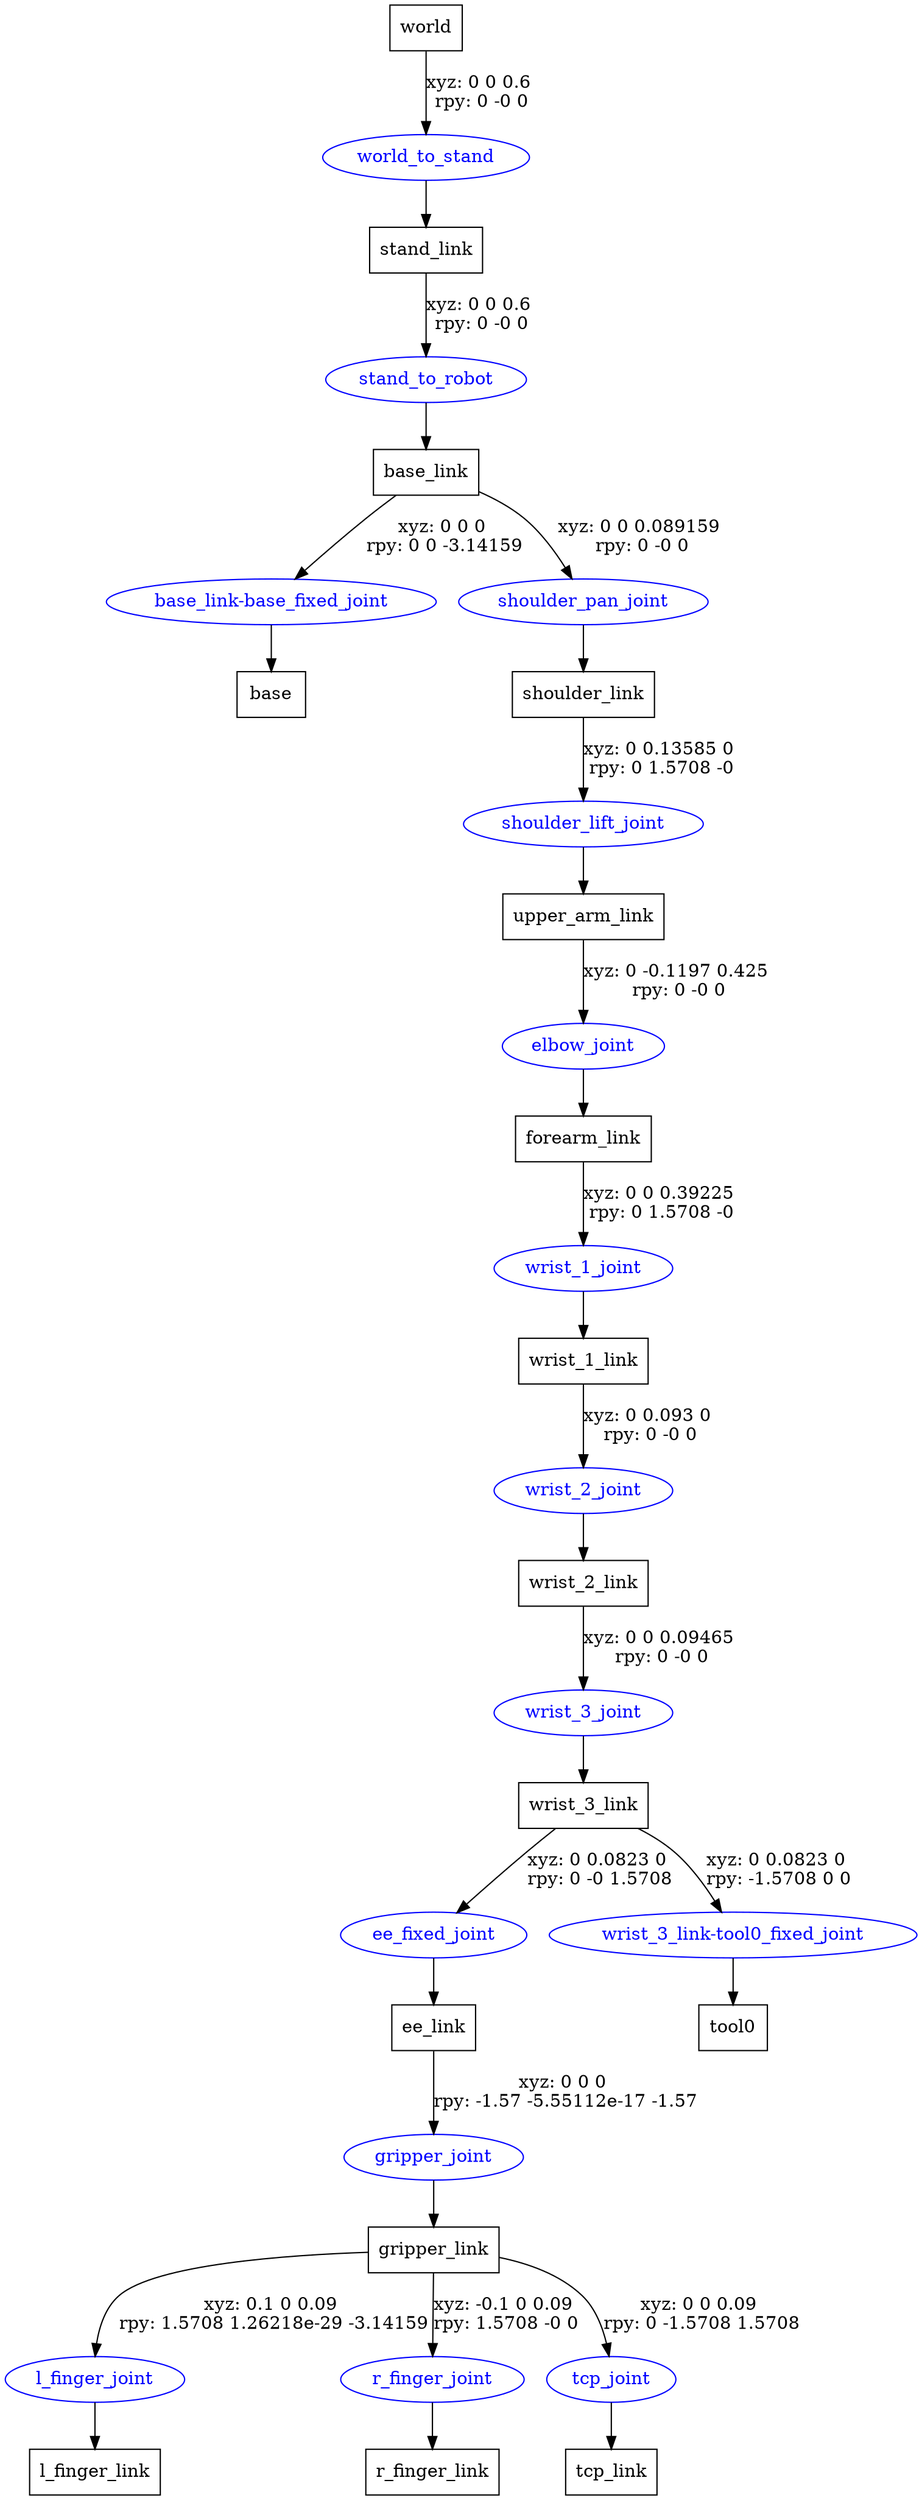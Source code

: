 digraph G {
node [shape=box];
"world" [label="world"];
"stand_link" [label="stand_link"];
"base_link" [label="base_link"];
"base" [label="base"];
"shoulder_link" [label="shoulder_link"];
"upper_arm_link" [label="upper_arm_link"];
"forearm_link" [label="forearm_link"];
"wrist_1_link" [label="wrist_1_link"];
"wrist_2_link" [label="wrist_2_link"];
"wrist_3_link" [label="wrist_3_link"];
"ee_link" [label="ee_link"];
"gripper_link" [label="gripper_link"];
"l_finger_link" [label="l_finger_link"];
"r_finger_link" [label="r_finger_link"];
"tcp_link" [label="tcp_link"];
"tool0" [label="tool0"];
node [shape=ellipse, color=blue, fontcolor=blue];
"world" -> "world_to_stand" [label="xyz: 0 0 0.6 \nrpy: 0 -0 0"]
"world_to_stand" -> "stand_link"
"stand_link" -> "stand_to_robot" [label="xyz: 0 0 0.6 \nrpy: 0 -0 0"]
"stand_to_robot" -> "base_link"
"base_link" -> "base_link-base_fixed_joint" [label="xyz: 0 0 0 \nrpy: 0 0 -3.14159"]
"base_link-base_fixed_joint" -> "base"
"base_link" -> "shoulder_pan_joint" [label="xyz: 0 0 0.089159 \nrpy: 0 -0 0"]
"shoulder_pan_joint" -> "shoulder_link"
"shoulder_link" -> "shoulder_lift_joint" [label="xyz: 0 0.13585 0 \nrpy: 0 1.5708 -0"]
"shoulder_lift_joint" -> "upper_arm_link"
"upper_arm_link" -> "elbow_joint" [label="xyz: 0 -0.1197 0.425 \nrpy: 0 -0 0"]
"elbow_joint" -> "forearm_link"
"forearm_link" -> "wrist_1_joint" [label="xyz: 0 0 0.39225 \nrpy: 0 1.5708 -0"]
"wrist_1_joint" -> "wrist_1_link"
"wrist_1_link" -> "wrist_2_joint" [label="xyz: 0 0.093 0 \nrpy: 0 -0 0"]
"wrist_2_joint" -> "wrist_2_link"
"wrist_2_link" -> "wrist_3_joint" [label="xyz: 0 0 0.09465 \nrpy: 0 -0 0"]
"wrist_3_joint" -> "wrist_3_link"
"wrist_3_link" -> "ee_fixed_joint" [label="xyz: 0 0.0823 0 \nrpy: 0 -0 1.5708"]
"ee_fixed_joint" -> "ee_link"
"ee_link" -> "gripper_joint" [label="xyz: 0 0 0 \nrpy: -1.57 -5.55112e-17 -1.57"]
"gripper_joint" -> "gripper_link"
"gripper_link" -> "l_finger_joint" [label="xyz: 0.1 0 0.09 \nrpy: 1.5708 1.26218e-29 -3.14159"]
"l_finger_joint" -> "l_finger_link"
"gripper_link" -> "r_finger_joint" [label="xyz: -0.1 0 0.09 \nrpy: 1.5708 -0 0"]
"r_finger_joint" -> "r_finger_link"
"gripper_link" -> "tcp_joint" [label="xyz: 0 0 0.09 \nrpy: 0 -1.5708 1.5708"]
"tcp_joint" -> "tcp_link"
"wrist_3_link" -> "wrist_3_link-tool0_fixed_joint" [label="xyz: 0 0.0823 0 \nrpy: -1.5708 0 0"]
"wrist_3_link-tool0_fixed_joint" -> "tool0"
}
